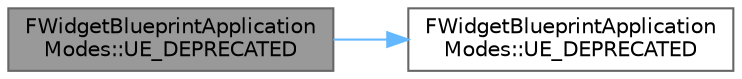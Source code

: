 digraph "FWidgetBlueprintApplicationModes::UE_DEPRECATED"
{
 // INTERACTIVE_SVG=YES
 // LATEX_PDF_SIZE
  bgcolor="transparent";
  edge [fontname=Helvetica,fontsize=10,labelfontname=Helvetica,labelfontsize=10];
  node [fontname=Helvetica,fontsize=10,shape=box,height=0.2,width=0.4];
  rankdir="LR";
  Node1 [id="Node000001",label="FWidgetBlueprintApplication\lModes::UE_DEPRECATED",height=0.2,width=0.4,color="gray40", fillcolor="grey60", style="filled", fontcolor="black",tooltip=" "];
  Node1 -> Node2 [id="edge1_Node000001_Node000002",color="steelblue1",style="solid",tooltip=" "];
  Node2 [id="Node000002",label="FWidgetBlueprintApplication\lModes::UE_DEPRECATED",height=0.2,width=0.4,color="grey40", fillcolor="white", style="filled",URL="$d4/d47/structFWidgetBlueprintApplicationModes.html#aec6fd9efb737344dd33d835a8af40220",tooltip=" "];
}
